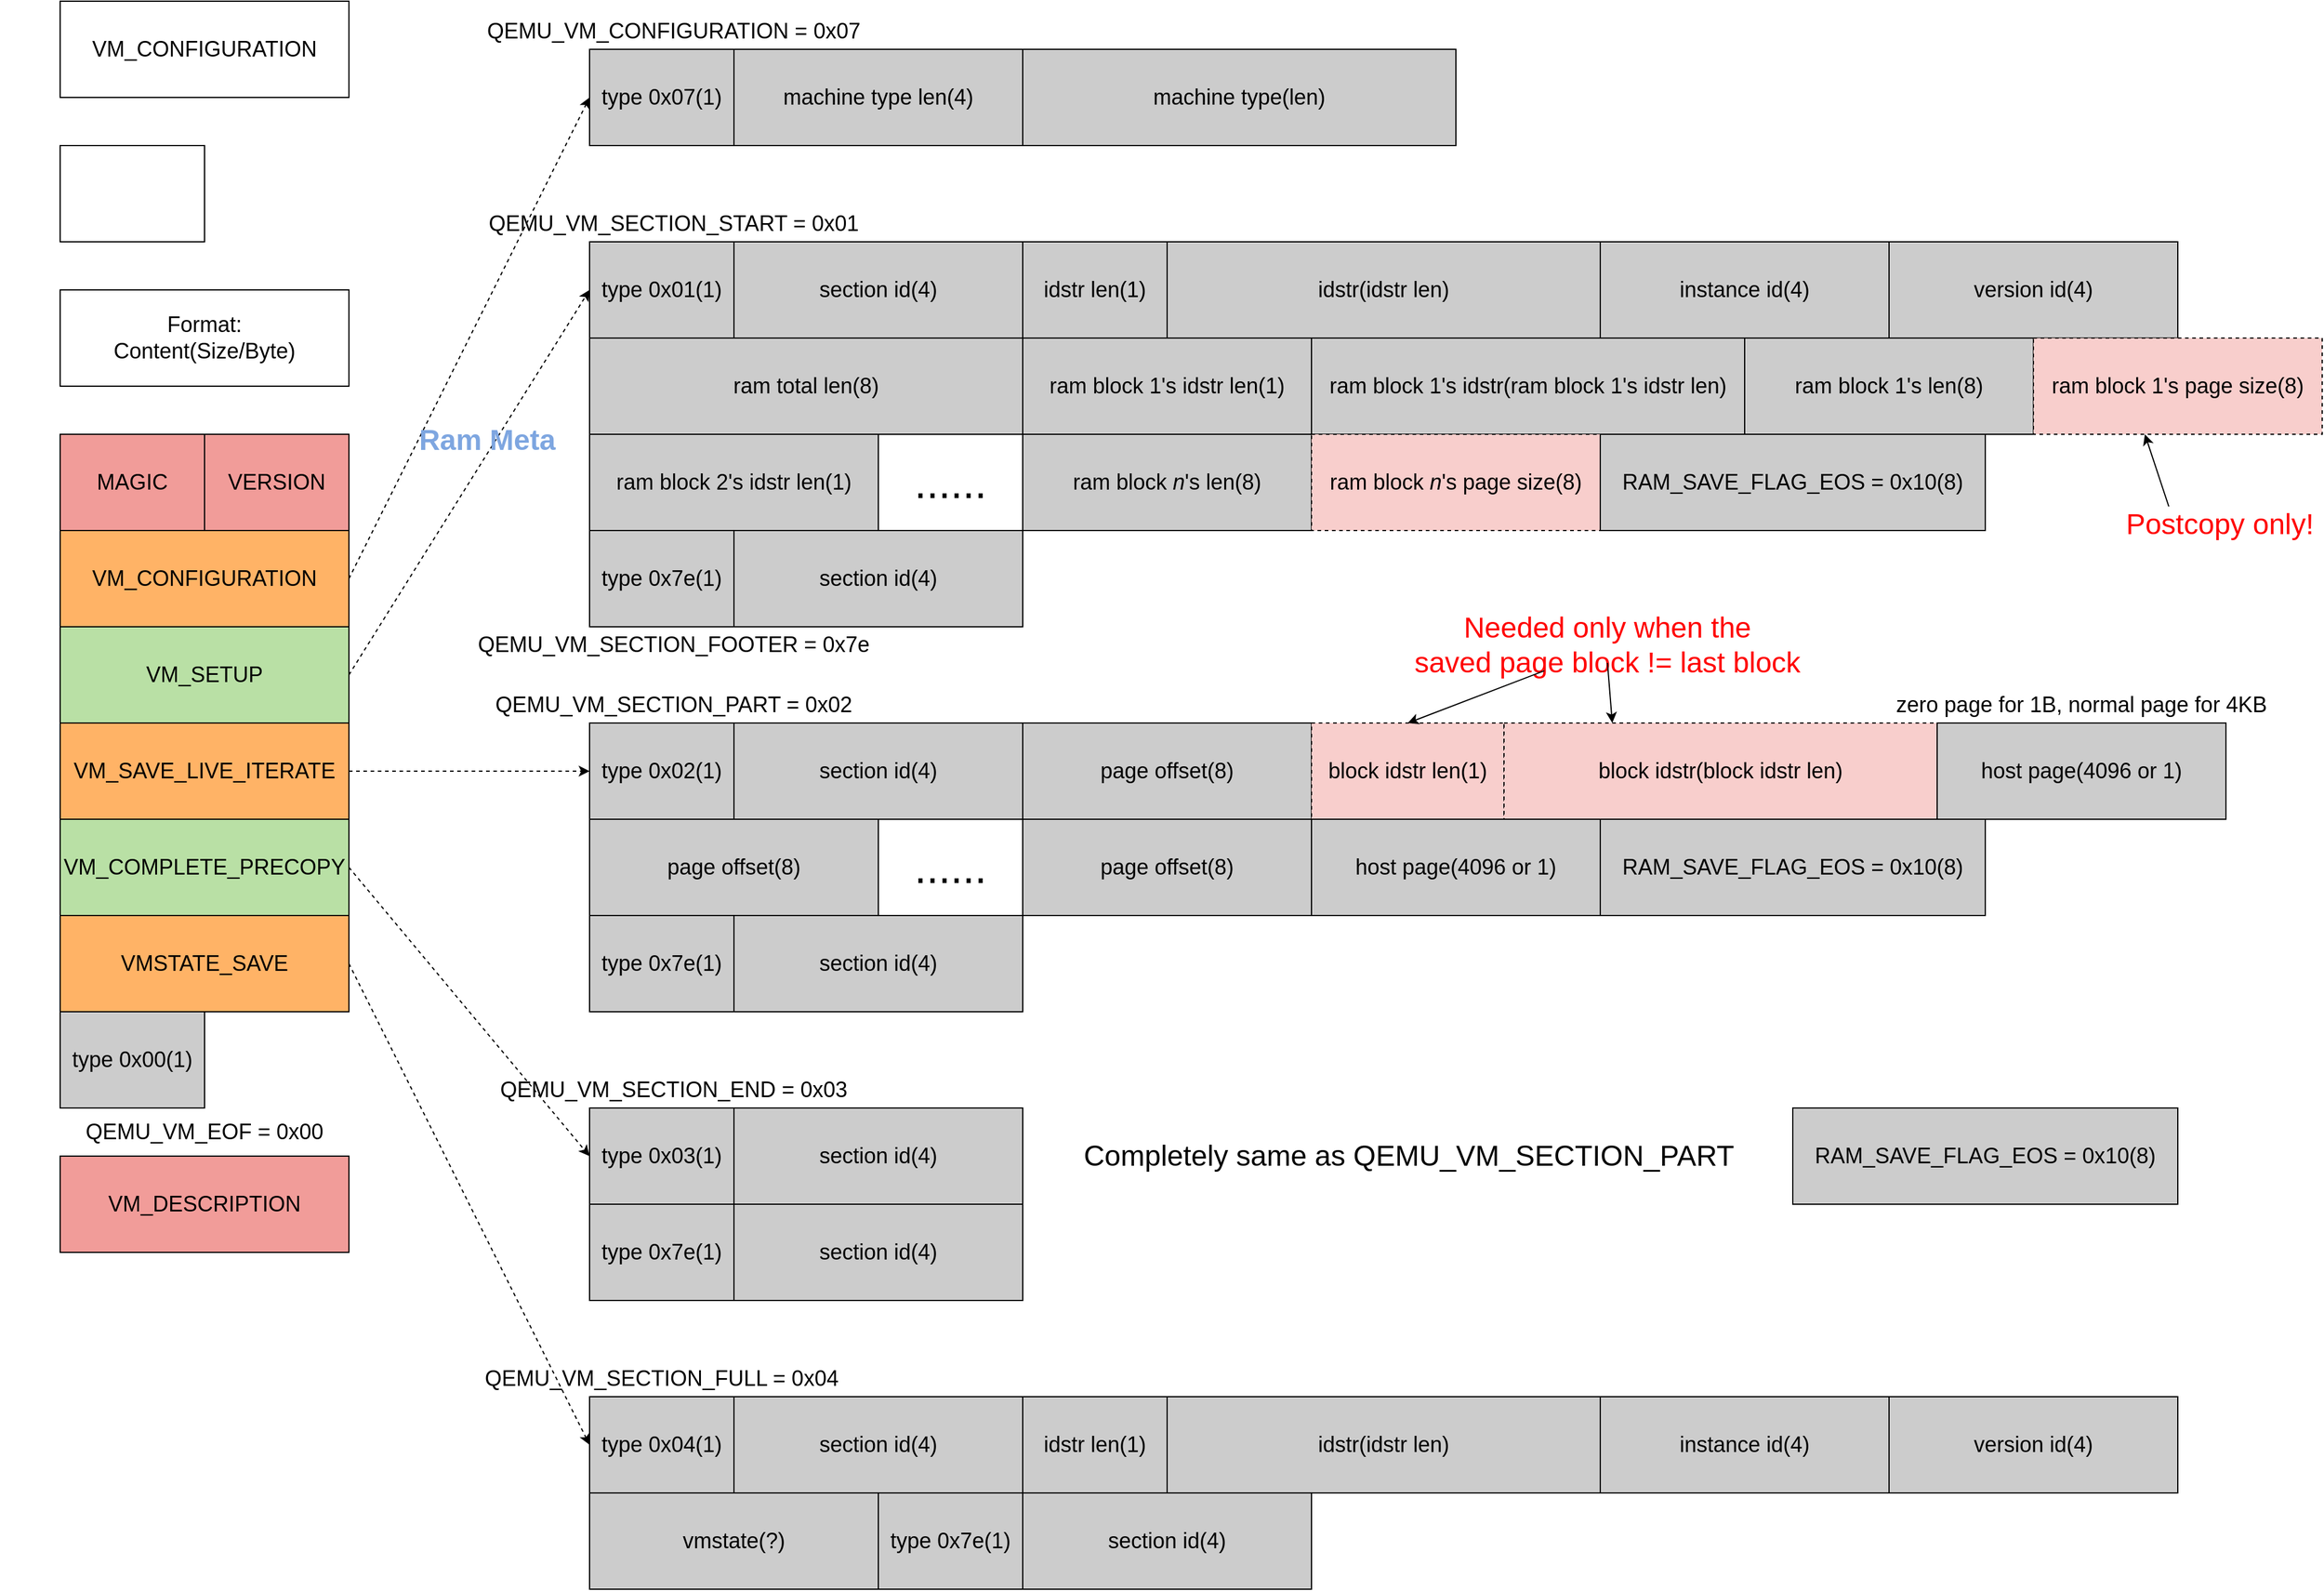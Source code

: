 <mxfile version="20.2.3" type="github">
  <diagram id="pxF-jKxXXbTpe3DI_HJF" name="第 1 页">
    <mxGraphModel dx="2076" dy="2327" grid="1" gridSize="10" guides="1" tooltips="1" connect="1" arrows="1" fold="1" page="1" pageScale="1" pageWidth="827" pageHeight="1169" math="0" shadow="0">
      <root>
        <mxCell id="0" />
        <mxCell id="1" parent="0" />
        <mxCell id="RH6bYwl-bpcb5SBCjSm3-1" value="&lt;font style=&quot;font-size: 18px;&quot;&gt;MAGIC&lt;/font&gt;" style="rounded=0;whiteSpace=wrap;html=1;fillColor=#F19C99;" parent="1" vertex="1">
          <mxGeometry x="120" y="120" width="120" height="80" as="geometry" />
        </mxCell>
        <mxCell id="RH6bYwl-bpcb5SBCjSm3-2" value="&lt;font style=&quot;font-size: 18px;&quot;&gt;VERSION&lt;/font&gt;" style="rounded=0;whiteSpace=wrap;html=1;fillColor=#F19C99;" parent="1" vertex="1">
          <mxGeometry x="240" y="120" width="120" height="80" as="geometry" />
        </mxCell>
        <mxCell id="RH6bYwl-bpcb5SBCjSm3-3" value="" style="rounded=0;whiteSpace=wrap;html=1;" parent="1" vertex="1">
          <mxGeometry x="120" y="-120" width="120" height="80" as="geometry" />
        </mxCell>
        <mxCell id="RH6bYwl-bpcb5SBCjSm3-5" value="&lt;font style=&quot;font-size: 18px;&quot;&gt;VM_CONFIGURATION&lt;/font&gt;" style="rounded=0;whiteSpace=wrap;html=1;fillColor=#FFB366;" parent="1" vertex="1">
          <mxGeometry x="120" y="200" width="240" height="80" as="geometry" />
        </mxCell>
        <mxCell id="RH6bYwl-bpcb5SBCjSm3-6" value="&lt;font style=&quot;font-size: 18px;&quot;&gt;VM_CONFIGURATION&lt;/font&gt;" style="rounded=0;whiteSpace=wrap;html=1;" parent="1" vertex="1">
          <mxGeometry x="120" y="-240" width="240" height="80" as="geometry" />
        </mxCell>
        <mxCell id="RH6bYwl-bpcb5SBCjSm3-7" value="type 0x07(1)" style="rounded=0;whiteSpace=wrap;html=1;fontSize=18;fillColor=#CCCCCC;" parent="1" vertex="1">
          <mxGeometry x="560" y="-200" width="120" height="80" as="geometry" />
        </mxCell>
        <mxCell id="RH6bYwl-bpcb5SBCjSm3-8" value="QEMU_VM_CONFIGURATION = 0x07" style="text;html=1;strokeColor=none;fillColor=none;align=center;verticalAlign=middle;whiteSpace=wrap;rounded=0;fontSize=18;" parent="1" vertex="1">
          <mxGeometry x="465" y="-230" width="330" height="30" as="geometry" />
        </mxCell>
        <mxCell id="RH6bYwl-bpcb5SBCjSm3-9" value="machine type len(4)" style="rounded=0;whiteSpace=wrap;html=1;fontSize=18;fillColor=#CCCCCC;" parent="1" vertex="1">
          <mxGeometry x="680" y="-200" width="240" height="80" as="geometry" />
        </mxCell>
        <mxCell id="RH6bYwl-bpcb5SBCjSm3-10" value="machine type(len)" style="rounded=0;whiteSpace=wrap;html=1;fontSize=18;fillColor=#CCCCCC;" parent="1" vertex="1">
          <mxGeometry x="920" y="-200" width="360" height="80" as="geometry" />
        </mxCell>
        <mxCell id="RH6bYwl-bpcb5SBCjSm3-12" value="" style="endArrow=classic;html=1;rounded=0;fontSize=18;entryX=0;entryY=0.5;entryDx=0;entryDy=0;dashed=1;exitX=1;exitY=0.5;exitDx=0;exitDy=0;" parent="1" source="RH6bYwl-bpcb5SBCjSm3-5" target="RH6bYwl-bpcb5SBCjSm3-7" edge="1">
          <mxGeometry width="50" height="50" relative="1" as="geometry">
            <mxPoint x="370" y="250" as="sourcePoint" />
            <mxPoint x="420" y="200" as="targetPoint" />
          </mxGeometry>
        </mxCell>
        <mxCell id="UqULxAHt8uUY80FvIUKQ-1" value="&lt;font style=&quot;font-size: 18px;&quot;&gt;Format:&lt;br&gt;Content(Size/Byte)&lt;br&gt;&lt;/font&gt;" style="rounded=0;whiteSpace=wrap;html=1;" parent="1" vertex="1">
          <mxGeometry x="120" width="240" height="80" as="geometry" />
        </mxCell>
        <mxCell id="UqULxAHt8uUY80FvIUKQ-2" value="&lt;font style=&quot;font-size: 18px;&quot;&gt;VM_SETUP&lt;/font&gt;" style="rounded=0;whiteSpace=wrap;html=1;fillColor=#B9E0A5;" parent="1" vertex="1">
          <mxGeometry x="120" y="280" width="240" height="80" as="geometry" />
        </mxCell>
        <mxCell id="UqULxAHt8uUY80FvIUKQ-3" value="type 0x01(1)" style="rounded=0;whiteSpace=wrap;html=1;fontSize=18;fillColor=#CCCCCC;" parent="1" vertex="1">
          <mxGeometry x="560" y="-40" width="120" height="80" as="geometry" />
        </mxCell>
        <mxCell id="UqULxAHt8uUY80FvIUKQ-4" value="QEMU_VM_SECTION_START = 0x01" style="text;html=1;strokeColor=none;fillColor=none;align=center;verticalAlign=middle;whiteSpace=wrap;rounded=0;fontSize=18;" parent="1" vertex="1">
          <mxGeometry x="460" y="-70" width="340" height="30" as="geometry" />
        </mxCell>
        <mxCell id="UqULxAHt8uUY80FvIUKQ-5" value="" style="endArrow=classic;html=1;rounded=0;fontSize=18;entryX=0;entryY=0.5;entryDx=0;entryDy=0;dashed=1;exitX=1;exitY=0.5;exitDx=0;exitDy=0;" parent="1" source="UqULxAHt8uUY80FvIUKQ-2" target="UqULxAHt8uUY80FvIUKQ-3" edge="1">
          <mxGeometry width="50" height="50" relative="1" as="geometry">
            <mxPoint x="370" y="330" as="sourcePoint" />
            <mxPoint x="580" y="100" as="targetPoint" />
          </mxGeometry>
        </mxCell>
        <mxCell id="UqULxAHt8uUY80FvIUKQ-6" value="section id(4)" style="rounded=0;whiteSpace=wrap;html=1;fontSize=18;fillColor=#CCCCCC;" parent="1" vertex="1">
          <mxGeometry x="680" y="-40" width="240" height="80" as="geometry" />
        </mxCell>
        <mxCell id="UqULxAHt8uUY80FvIUKQ-7" value="idstr len(1)" style="rounded=0;whiteSpace=wrap;html=1;fontSize=18;fillColor=#CCCCCC;" parent="1" vertex="1">
          <mxGeometry x="920" y="-40" width="120" height="80" as="geometry" />
        </mxCell>
        <mxCell id="UqULxAHt8uUY80FvIUKQ-8" value="idstr(idstr len)" style="rounded=0;whiteSpace=wrap;html=1;fontSize=18;fillColor=#CCCCCC;" parent="1" vertex="1">
          <mxGeometry x="1040" y="-40" width="360" height="80" as="geometry" />
        </mxCell>
        <mxCell id="UqULxAHt8uUY80FvIUKQ-9" value="instance id(4)" style="rounded=0;whiteSpace=wrap;html=1;fontSize=18;fillColor=#CCCCCC;" parent="1" vertex="1">
          <mxGeometry x="1400" y="-40" width="240" height="80" as="geometry" />
        </mxCell>
        <mxCell id="UqULxAHt8uUY80FvIUKQ-10" value="version id(4)" style="rounded=0;whiteSpace=wrap;html=1;fontSize=18;fillColor=#CCCCCC;" parent="1" vertex="1">
          <mxGeometry x="1640" y="-40" width="240" height="80" as="geometry" />
        </mxCell>
        <mxCell id="UqULxAHt8uUY80FvIUKQ-11" value="ram total len(8)" style="rounded=0;whiteSpace=wrap;html=1;fontSize=18;fillColor=#CCCCCC;" parent="1" vertex="1">
          <mxGeometry x="560" y="40" width="360" height="80" as="geometry" />
        </mxCell>
        <mxCell id="UqULxAHt8uUY80FvIUKQ-12" value="&lt;b&gt;&lt;font style=&quot;font-size: 24px;&quot; color=&quot;#7ea6e0&quot;&gt;Ram Meta&lt;/font&gt;&lt;/b&gt;" style="text;html=1;strokeColor=none;fillColor=none;align=center;verticalAlign=middle;whiteSpace=wrap;rounded=0;fontSize=18;" parent="1" vertex="1">
          <mxGeometry x="410" y="110" width="130" height="30" as="geometry" />
        </mxCell>
        <mxCell id="UqULxAHt8uUY80FvIUKQ-15" value="ram block 1&#39;s idstr len(1)" style="rounded=0;whiteSpace=wrap;html=1;fontSize=18;fillColor=#CCCCCC;" parent="1" vertex="1">
          <mxGeometry x="920" y="40" width="240" height="80" as="geometry" />
        </mxCell>
        <mxCell id="UqULxAHt8uUY80FvIUKQ-16" value="ram block 1&#39;s idstr(ram block 1&#39;s idstr len)" style="rounded=0;whiteSpace=wrap;html=1;fontSize=18;fillColor=#CCCCCC;" parent="1" vertex="1">
          <mxGeometry x="1160" y="40" width="360" height="80" as="geometry" />
        </mxCell>
        <mxCell id="UqULxAHt8uUY80FvIUKQ-17" value="ram block 1&#39;s len(8)" style="rounded=0;whiteSpace=wrap;html=1;fontSize=18;fillColor=#CCCCCC;" parent="1" vertex="1">
          <mxGeometry x="1520" y="40" width="240" height="80" as="geometry" />
        </mxCell>
        <mxCell id="UqULxAHt8uUY80FvIUKQ-18" value="ram block 1&#39;s page size(8)" style="rounded=0;whiteSpace=wrap;html=1;fontSize=18;fillColor=#F8CECC;dashed=1;" parent="1" vertex="1">
          <mxGeometry x="1760" y="40" width="240" height="80" as="geometry" />
        </mxCell>
        <mxCell id="UqULxAHt8uUY80FvIUKQ-19" value="&lt;font color=&quot;#ff0000&quot;&gt;Postcopy only!&lt;/font&gt;" style="text;html=1;strokeColor=none;fillColor=none;align=center;verticalAlign=middle;whiteSpace=wrap;rounded=0;fontSize=24;fontColor=#7EA6E0;" parent="1" vertex="1">
          <mxGeometry x="1830" y="180" width="170" height="30" as="geometry" />
        </mxCell>
        <mxCell id="UqULxAHt8uUY80FvIUKQ-20" value="" style="endArrow=classic;html=1;rounded=0;fontSize=24;fontColor=#FF0000;exitX=0.25;exitY=0;exitDx=0;exitDy=0;entryX=0.386;entryY=1;entryDx=0;entryDy=0;entryPerimeter=0;" parent="1" source="UqULxAHt8uUY80FvIUKQ-19" target="UqULxAHt8uUY80FvIUKQ-18" edge="1">
          <mxGeometry width="50" height="50" relative="1" as="geometry">
            <mxPoint x="1840" y="170" as="sourcePoint" />
            <mxPoint x="1940" y="40" as="targetPoint" />
          </mxGeometry>
        </mxCell>
        <mxCell id="UqULxAHt8uUY80FvIUKQ-21" value="ram block 2&#39;s idstr len(1)" style="rounded=0;whiteSpace=wrap;html=1;fontSize=18;fillColor=#CCCCCC;" parent="1" vertex="1">
          <mxGeometry x="560" y="120" width="240" height="80" as="geometry" />
        </mxCell>
        <mxCell id="UqULxAHt8uUY80FvIUKQ-22" value="&lt;font style=&quot;font-size: 36px;&quot; color=&quot;#000000&quot;&gt;......&lt;/font&gt;" style="text;html=1;strokeColor=none;fillColor=none;align=center;verticalAlign=middle;whiteSpace=wrap;rounded=0;fontSize=24;fontColor=#FF0000;" parent="1" vertex="1">
          <mxGeometry x="830" y="145" width="60" height="30" as="geometry" />
        </mxCell>
        <mxCell id="UqULxAHt8uUY80FvIUKQ-23" value="ram block &lt;i&gt;n&lt;/i&gt;&#39;s len(8)" style="rounded=0;whiteSpace=wrap;html=1;fontSize=18;fillColor=#CCCCCC;" parent="1" vertex="1">
          <mxGeometry x="920" y="120" width="240" height="80" as="geometry" />
        </mxCell>
        <mxCell id="UqULxAHt8uUY80FvIUKQ-24" value="ram block &lt;i&gt;n&lt;/i&gt;&#39;s page size(8)" style="rounded=0;whiteSpace=wrap;html=1;fontSize=18;fillColor=#F8CECC;dashed=1;" parent="1" vertex="1">
          <mxGeometry x="1160" y="120" width="240" height="80" as="geometry" />
        </mxCell>
        <mxCell id="UqULxAHt8uUY80FvIUKQ-25" value="RAM_SAVE_FLAG_EOS = 0x10(8)" style="rounded=0;whiteSpace=wrap;html=1;fontSize=18;fillColor=#CCCCCC;" parent="1" vertex="1">
          <mxGeometry x="1400" y="120" width="320" height="80" as="geometry" />
        </mxCell>
        <mxCell id="UqULxAHt8uUY80FvIUKQ-26" value="type 0x7e(1)" style="rounded=0;whiteSpace=wrap;html=1;fontSize=18;fillColor=#CCCCCC;" parent="1" vertex="1">
          <mxGeometry x="560" y="200" width="120" height="80" as="geometry" />
        </mxCell>
        <mxCell id="UqULxAHt8uUY80FvIUKQ-27" value="QEMU_VM_SECTION_FOOTER = 0x7e" style="text;html=1;strokeColor=none;fillColor=none;align=center;verticalAlign=middle;whiteSpace=wrap;rounded=0;fontSize=18;" parent="1" vertex="1">
          <mxGeometry x="460" y="280" width="340" height="30" as="geometry" />
        </mxCell>
        <mxCell id="UqULxAHt8uUY80FvIUKQ-28" value="section id(4)" style="rounded=0;whiteSpace=wrap;html=1;fontSize=18;fillColor=#CCCCCC;" parent="1" vertex="1">
          <mxGeometry x="680" y="200" width="240" height="80" as="geometry" />
        </mxCell>
        <mxCell id="UqULxAHt8uUY80FvIUKQ-31" value="&lt;font style=&quot;font-size: 18px;&quot;&gt;VM_SAVE_LIVE_ITERATE&lt;/font&gt;" style="rounded=0;whiteSpace=wrap;html=1;fillColor=#FFB366;" parent="1" vertex="1">
          <mxGeometry x="120" y="360" width="240" height="80" as="geometry" />
        </mxCell>
        <mxCell id="UqULxAHt8uUY80FvIUKQ-32" value="type 0x02(1)" style="rounded=0;whiteSpace=wrap;html=1;fontSize=18;fillColor=#CCCCCC;" parent="1" vertex="1">
          <mxGeometry x="560" y="360" width="120" height="80" as="geometry" />
        </mxCell>
        <mxCell id="UqULxAHt8uUY80FvIUKQ-33" value="QEMU_VM_SECTION_PART = 0x02" style="text;html=1;strokeColor=none;fillColor=none;align=center;verticalAlign=middle;whiteSpace=wrap;rounded=0;fontSize=18;" parent="1" vertex="1">
          <mxGeometry x="460" y="330" width="340" height="30" as="geometry" />
        </mxCell>
        <mxCell id="UqULxAHt8uUY80FvIUKQ-34" value="" style="endArrow=classic;html=1;rounded=0;fontSize=18;entryX=0;entryY=0.5;entryDx=0;entryDy=0;dashed=1;exitX=1;exitY=0.5;exitDx=0;exitDy=0;" parent="1" source="UqULxAHt8uUY80FvIUKQ-31" target="UqULxAHt8uUY80FvIUKQ-32" edge="1">
          <mxGeometry width="50" height="50" relative="1" as="geometry">
            <mxPoint x="370" y="330" as="sourcePoint" />
            <mxPoint x="570" y="10" as="targetPoint" />
          </mxGeometry>
        </mxCell>
        <mxCell id="UqULxAHt8uUY80FvIUKQ-35" value="section id(4)" style="rounded=0;whiteSpace=wrap;html=1;fontSize=18;fillColor=#CCCCCC;" parent="1" vertex="1">
          <mxGeometry x="680" y="360" width="240" height="80" as="geometry" />
        </mxCell>
        <mxCell id="nlYihGZImAX18K_yNgeG-1" value="page offset(8)" style="rounded=0;whiteSpace=wrap;html=1;fontSize=18;fillColor=#CCCCCC;" vertex="1" parent="1">
          <mxGeometry x="920" y="360" width="240" height="80" as="geometry" />
        </mxCell>
        <mxCell id="nlYihGZImAX18K_yNgeG-2" value="block idstr len(1)" style="rounded=0;whiteSpace=wrap;html=1;fontSize=18;fillColor=#F8CECC;dashed=1;" vertex="1" parent="1">
          <mxGeometry x="1160" y="360" width="160" height="80" as="geometry" />
        </mxCell>
        <mxCell id="nlYihGZImAX18K_yNgeG-3" value="block idstr(block idstr len)" style="rounded=0;whiteSpace=wrap;html=1;fontSize=18;fillColor=#F8CECC;dashed=1;" vertex="1" parent="1">
          <mxGeometry x="1320" y="360" width="360" height="80" as="geometry" />
        </mxCell>
        <mxCell id="nlYihGZImAX18K_yNgeG-4" value="&lt;font color=&quot;#ff0000&quot;&gt;Needed only when the &lt;br&gt;saved page block != last block&lt;/font&gt;" style="text;html=1;strokeColor=none;fillColor=none;align=center;verticalAlign=middle;whiteSpace=wrap;rounded=0;fontSize=24;fontColor=#7EA6E0;" vertex="1" parent="1">
          <mxGeometry x="1241" y="280" width="330" height="30" as="geometry" />
        </mxCell>
        <mxCell id="nlYihGZImAX18K_yNgeG-5" value="" style="endArrow=classic;html=1;rounded=0;fontSize=24;fontColor=#FF0000;exitX=0.341;exitY=1.219;exitDx=0;exitDy=0;entryX=0.5;entryY=0;entryDx=0;entryDy=0;exitPerimeter=0;" edge="1" parent="1" source="nlYihGZImAX18K_yNgeG-4" target="nlYihGZImAX18K_yNgeG-2">
          <mxGeometry width="50" height="50" relative="1" as="geometry">
            <mxPoint x="1882.5" y="190" as="sourcePoint" />
            <mxPoint x="1862.64" y="130" as="targetPoint" />
          </mxGeometry>
        </mxCell>
        <mxCell id="nlYihGZImAX18K_yNgeG-6" value="" style="endArrow=classic;html=1;rounded=0;fontSize=24;fontColor=#FF0000;exitX=0.5;exitY=1;exitDx=0;exitDy=0;entryX=0.25;entryY=0;entryDx=0;entryDy=0;" edge="1" parent="1" source="nlYihGZImAX18K_yNgeG-4" target="nlYihGZImAX18K_yNgeG-3">
          <mxGeometry width="50" height="50" relative="1" as="geometry">
            <mxPoint x="1479.86" y="320" as="sourcePoint" />
            <mxPoint x="1460" y="260" as="targetPoint" />
          </mxGeometry>
        </mxCell>
        <mxCell id="nlYihGZImAX18K_yNgeG-7" value="host page(4096 or 1)" style="rounded=0;whiteSpace=wrap;html=1;fontSize=18;fillColor=#CCCCCC;" vertex="1" parent="1">
          <mxGeometry x="1680" y="360" width="240" height="80" as="geometry" />
        </mxCell>
        <mxCell id="nlYihGZImAX18K_yNgeG-8" value="zero page for 1B, normal page for 4KB" style="text;html=1;strokeColor=none;fillColor=none;align=center;verticalAlign=middle;whiteSpace=wrap;rounded=0;fontSize=18;" vertex="1" parent="1">
          <mxGeometry x="1630" y="330" width="340" height="30" as="geometry" />
        </mxCell>
        <mxCell id="nlYihGZImAX18K_yNgeG-9" value="page offset(8)" style="rounded=0;whiteSpace=wrap;html=1;fontSize=18;fillColor=#CCCCCC;" vertex="1" parent="1">
          <mxGeometry x="560" y="440" width="240" height="80" as="geometry" />
        </mxCell>
        <mxCell id="nlYihGZImAX18K_yNgeG-10" value="&lt;font style=&quot;font-size: 36px;&quot; color=&quot;#000000&quot;&gt;......&lt;/font&gt;" style="text;html=1;strokeColor=none;fillColor=none;align=center;verticalAlign=middle;whiteSpace=wrap;rounded=0;fontSize=24;fontColor=#FF0000;" vertex="1" parent="1">
          <mxGeometry x="830" y="465" width="60" height="30" as="geometry" />
        </mxCell>
        <mxCell id="nlYihGZImAX18K_yNgeG-11" value="page offset(8)" style="rounded=0;whiteSpace=wrap;html=1;fontSize=18;fillColor=#CCCCCC;" vertex="1" parent="1">
          <mxGeometry x="920" y="440" width="240" height="80" as="geometry" />
        </mxCell>
        <mxCell id="nlYihGZImAX18K_yNgeG-12" value="host page(4096 or 1)" style="rounded=0;whiteSpace=wrap;html=1;fontSize=18;fillColor=#CCCCCC;" vertex="1" parent="1">
          <mxGeometry x="1160" y="440" width="240" height="80" as="geometry" />
        </mxCell>
        <mxCell id="nlYihGZImAX18K_yNgeG-13" value="RAM_SAVE_FLAG_EOS = 0x10(8)" style="rounded=0;whiteSpace=wrap;html=1;fontSize=18;fillColor=#CCCCCC;" vertex="1" parent="1">
          <mxGeometry x="1400" y="440" width="320" height="80" as="geometry" />
        </mxCell>
        <mxCell id="nlYihGZImAX18K_yNgeG-14" value="type 0x7e(1)" style="rounded=0;whiteSpace=wrap;html=1;fontSize=18;fillColor=#CCCCCC;" vertex="1" parent="1">
          <mxGeometry x="560" y="520" width="120" height="80" as="geometry" />
        </mxCell>
        <mxCell id="nlYihGZImAX18K_yNgeG-15" value="section id(4)" style="rounded=0;whiteSpace=wrap;html=1;fontSize=18;fillColor=#CCCCCC;" vertex="1" parent="1">
          <mxGeometry x="680" y="520" width="240" height="80" as="geometry" />
        </mxCell>
        <mxCell id="nlYihGZImAX18K_yNgeG-16" value="&lt;font style=&quot;font-size: 18px;&quot;&gt;VM_COMPLETE_PRECOPY&lt;/font&gt;" style="rounded=0;whiteSpace=wrap;html=1;fillColor=#B9E0A5;" vertex="1" parent="1">
          <mxGeometry x="120" y="440" width="240" height="80" as="geometry" />
        </mxCell>
        <mxCell id="nlYihGZImAX18K_yNgeG-17" value="type 0x03(1)" style="rounded=0;whiteSpace=wrap;html=1;fontSize=18;fillColor=#CCCCCC;" vertex="1" parent="1">
          <mxGeometry x="560" y="680" width="120" height="80" as="geometry" />
        </mxCell>
        <mxCell id="nlYihGZImAX18K_yNgeG-18" value="section id(4)" style="rounded=0;whiteSpace=wrap;html=1;fontSize=18;fillColor=#CCCCCC;" vertex="1" parent="1">
          <mxGeometry x="680" y="680" width="240" height="80" as="geometry" />
        </mxCell>
        <mxCell id="nlYihGZImAX18K_yNgeG-19" value="QEMU_VM_SECTION_END = 0x03" style="text;html=1;strokeColor=none;fillColor=none;align=center;verticalAlign=middle;whiteSpace=wrap;rounded=0;fontSize=18;" vertex="1" parent="1">
          <mxGeometry x="460" y="650" width="340" height="30" as="geometry" />
        </mxCell>
        <mxCell id="nlYihGZImAX18K_yNgeG-20" value="" style="endArrow=classic;html=1;rounded=0;fontSize=18;entryX=0;entryY=0.5;entryDx=0;entryDy=0;dashed=1;exitX=1;exitY=0.5;exitDx=0;exitDy=0;" edge="1" parent="1" source="nlYihGZImAX18K_yNgeG-16" target="nlYihGZImAX18K_yNgeG-17">
          <mxGeometry width="50" height="50" relative="1" as="geometry">
            <mxPoint x="370" y="410" as="sourcePoint" />
            <mxPoint x="570" y="410" as="targetPoint" />
          </mxGeometry>
        </mxCell>
        <mxCell id="nlYihGZImAX18K_yNgeG-21" value="&lt;font style=&quot;font-size: 24px;&quot;&gt;&lt;font style=&quot;&quot;&gt;Completely same as&amp;nbsp;&lt;/font&gt;QEMU_VM_SECTION_PART&lt;/font&gt;" style="text;html=1;strokeColor=none;fillColor=none;align=center;verticalAlign=middle;whiteSpace=wrap;rounded=0;dashed=1;" vertex="1" parent="1">
          <mxGeometry x="961" y="705" width="560" height="30" as="geometry" />
        </mxCell>
        <mxCell id="nlYihGZImAX18K_yNgeG-22" value="type 0x7e(1)" style="rounded=0;whiteSpace=wrap;html=1;fontSize=18;fillColor=#CCCCCC;" vertex="1" parent="1">
          <mxGeometry x="560" y="760" width="120" height="80" as="geometry" />
        </mxCell>
        <mxCell id="nlYihGZImAX18K_yNgeG-23" value="section id(4)" style="rounded=0;whiteSpace=wrap;html=1;fontSize=18;fillColor=#CCCCCC;" vertex="1" parent="1">
          <mxGeometry x="680" y="760" width="240" height="80" as="geometry" />
        </mxCell>
        <mxCell id="nlYihGZImAX18K_yNgeG-24" value="RAM_SAVE_FLAG_EOS = 0x10(8)" style="rounded=0;whiteSpace=wrap;html=1;fontSize=18;fillColor=#CCCCCC;" vertex="1" parent="1">
          <mxGeometry x="1560" y="680" width="320" height="80" as="geometry" />
        </mxCell>
        <mxCell id="nlYihGZImAX18K_yNgeG-25" value="&lt;font style=&quot;font-size: 18px;&quot;&gt;VMSTATE_SAVE&lt;/font&gt;" style="rounded=0;whiteSpace=wrap;html=1;fillColor=#FFB366;" vertex="1" parent="1">
          <mxGeometry x="120" y="520" width="240" height="80" as="geometry" />
        </mxCell>
        <mxCell id="nlYihGZImAX18K_yNgeG-26" value="type 0x04(1)" style="rounded=0;whiteSpace=wrap;html=1;fontSize=18;fillColor=#CCCCCC;" vertex="1" parent="1">
          <mxGeometry x="560" y="920" width="120" height="80" as="geometry" />
        </mxCell>
        <mxCell id="nlYihGZImAX18K_yNgeG-27" value="QEMU_VM_SECTION_FULL = 0x04" style="text;html=1;strokeColor=none;fillColor=none;align=center;verticalAlign=middle;whiteSpace=wrap;rounded=0;fontSize=18;" vertex="1" parent="1">
          <mxGeometry x="450" y="890" width="340" height="30" as="geometry" />
        </mxCell>
        <mxCell id="nlYihGZImAX18K_yNgeG-28" value="section id(4)" style="rounded=0;whiteSpace=wrap;html=1;fontSize=18;fillColor=#CCCCCC;" vertex="1" parent="1">
          <mxGeometry x="680" y="920" width="240" height="80" as="geometry" />
        </mxCell>
        <mxCell id="nlYihGZImAX18K_yNgeG-29" value="idstr len(1)" style="rounded=0;whiteSpace=wrap;html=1;fontSize=18;fillColor=#CCCCCC;" vertex="1" parent="1">
          <mxGeometry x="920" y="920" width="120" height="80" as="geometry" />
        </mxCell>
        <mxCell id="nlYihGZImAX18K_yNgeG-30" value="idstr(idstr len)" style="rounded=0;whiteSpace=wrap;html=1;fontSize=18;fillColor=#CCCCCC;" vertex="1" parent="1">
          <mxGeometry x="1040" y="920" width="360" height="80" as="geometry" />
        </mxCell>
        <mxCell id="nlYihGZImAX18K_yNgeG-31" value="instance id(4)" style="rounded=0;whiteSpace=wrap;html=1;fontSize=18;fillColor=#CCCCCC;" vertex="1" parent="1">
          <mxGeometry x="1400" y="920" width="240" height="80" as="geometry" />
        </mxCell>
        <mxCell id="nlYihGZImAX18K_yNgeG-32" value="version id(4)" style="rounded=0;whiteSpace=wrap;html=1;fontSize=18;fillColor=#CCCCCC;" vertex="1" parent="1">
          <mxGeometry x="1640" y="920" width="240" height="80" as="geometry" />
        </mxCell>
        <mxCell id="nlYihGZImAX18K_yNgeG-33" value="vmstate(?)" style="rounded=0;whiteSpace=wrap;html=1;fontSize=18;fillColor=#CCCCCC;" vertex="1" parent="1">
          <mxGeometry x="560" y="1000" width="240" height="80" as="geometry" />
        </mxCell>
        <mxCell id="nlYihGZImAX18K_yNgeG-34" value="type 0x7e(1)" style="rounded=0;whiteSpace=wrap;html=1;fontSize=18;fillColor=#CCCCCC;" vertex="1" parent="1">
          <mxGeometry x="800" y="1000" width="120" height="80" as="geometry" />
        </mxCell>
        <mxCell id="nlYihGZImAX18K_yNgeG-35" value="section id(4)" style="rounded=0;whiteSpace=wrap;html=1;fontSize=18;fillColor=#CCCCCC;" vertex="1" parent="1">
          <mxGeometry x="920" y="1000" width="240" height="80" as="geometry" />
        </mxCell>
        <mxCell id="nlYihGZImAX18K_yNgeG-36" value="" style="endArrow=classic;html=1;rounded=0;fontSize=18;entryX=0;entryY=0.5;entryDx=0;entryDy=0;dashed=1;exitX=1;exitY=0.5;exitDx=0;exitDy=0;" edge="1" parent="1" source="nlYihGZImAX18K_yNgeG-25" target="nlYihGZImAX18K_yNgeG-26">
          <mxGeometry width="50" height="50" relative="1" as="geometry">
            <mxPoint x="370" y="490" as="sourcePoint" />
            <mxPoint x="570" y="730" as="targetPoint" />
          </mxGeometry>
        </mxCell>
        <mxCell id="nlYihGZImAX18K_yNgeG-37" value="type 0x00(1)" style="rounded=0;whiteSpace=wrap;html=1;fontSize=18;fillColor=#CCCCCC;" vertex="1" parent="1">
          <mxGeometry x="120" y="600" width="120" height="80" as="geometry" />
        </mxCell>
        <mxCell id="nlYihGZImAX18K_yNgeG-38" value="QEMU_VM_EOF = 0x00" style="text;html=1;strokeColor=none;fillColor=none;align=center;verticalAlign=middle;whiteSpace=wrap;rounded=0;fontSize=18;" vertex="1" parent="1">
          <mxGeometry x="70" y="680" width="340" height="40" as="geometry" />
        </mxCell>
        <mxCell id="nlYihGZImAX18K_yNgeG-39" value="&lt;font style=&quot;font-size: 18px;&quot;&gt;VM_DESCRIPTION&lt;/font&gt;" style="rounded=0;whiteSpace=wrap;html=1;fillColor=#F19C99;" vertex="1" parent="1">
          <mxGeometry x="120" y="720" width="240" height="80" as="geometry" />
        </mxCell>
      </root>
    </mxGraphModel>
  </diagram>
</mxfile>
